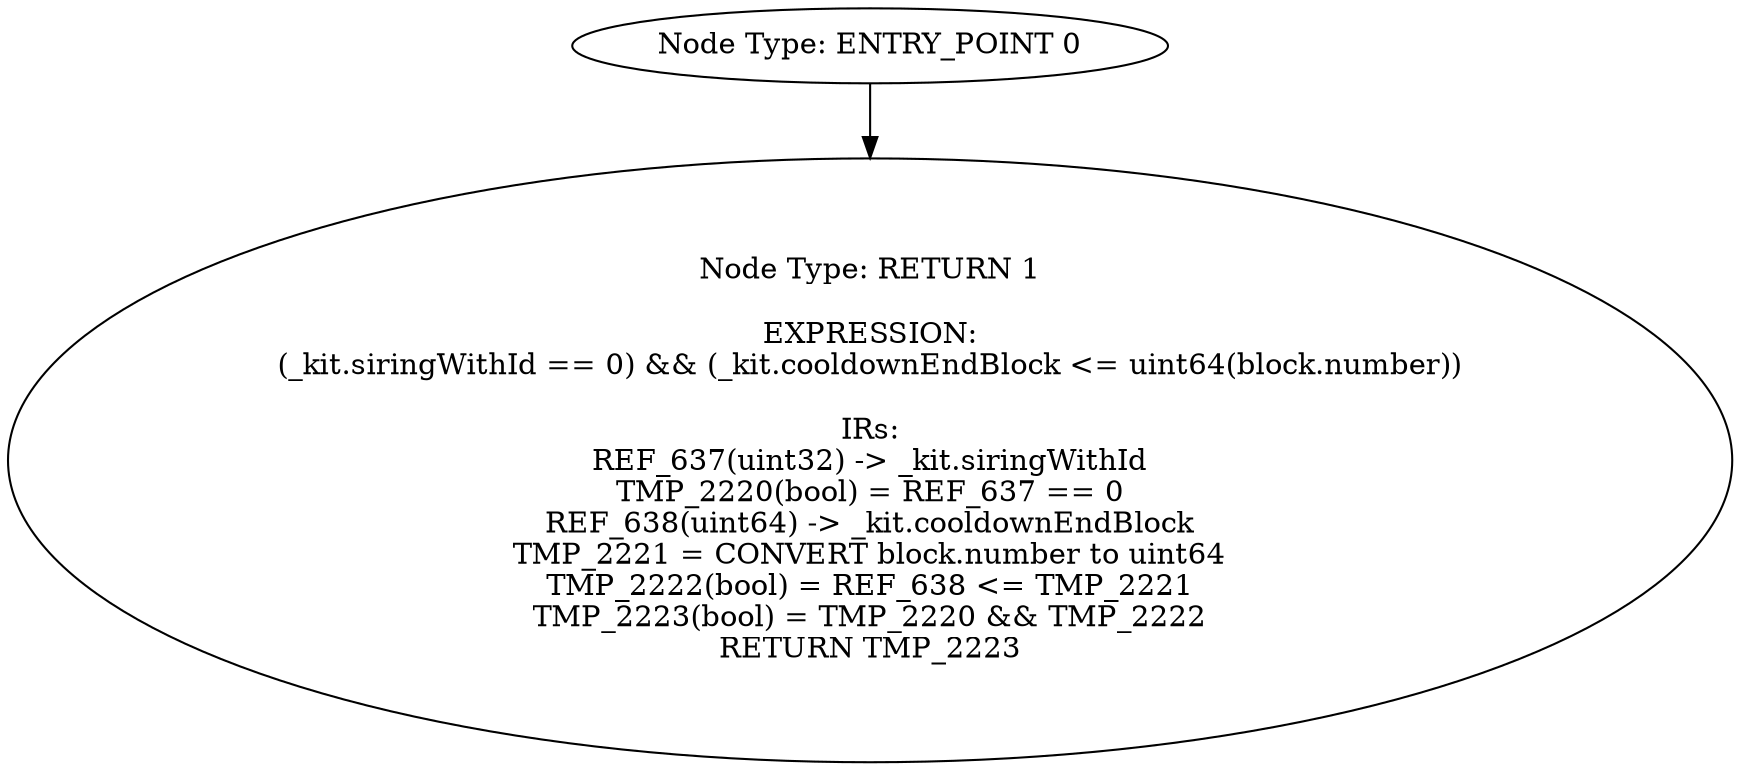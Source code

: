 digraph{
0[label="Node Type: ENTRY_POINT 0
"];
0->1;
1[label="Node Type: RETURN 1

EXPRESSION:
(_kit.siringWithId == 0) && (_kit.cooldownEndBlock <= uint64(block.number))

IRs:
REF_637(uint32) -> _kit.siringWithId
TMP_2220(bool) = REF_637 == 0
REF_638(uint64) -> _kit.cooldownEndBlock
TMP_2221 = CONVERT block.number to uint64
TMP_2222(bool) = REF_638 <= TMP_2221
TMP_2223(bool) = TMP_2220 && TMP_2222
RETURN TMP_2223"];
}
